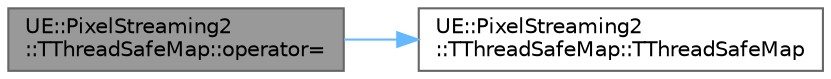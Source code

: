 digraph "UE::PixelStreaming2::TThreadSafeMap::operator="
{
 // INTERACTIVE_SVG=YES
 // LATEX_PDF_SIZE
  bgcolor="transparent";
  edge [fontname=Helvetica,fontsize=10,labelfontname=Helvetica,labelfontsize=10];
  node [fontname=Helvetica,fontsize=10,shape=box,height=0.2,width=0.4];
  rankdir="LR";
  Node1 [id="Node000001",label="UE::PixelStreaming2\l::TThreadSafeMap::operator=",height=0.2,width=0.4,color="gray40", fillcolor="grey60", style="filled", fontcolor="black",tooltip="Assignment operator which gets its elements from a native initializer list."];
  Node1 -> Node2 [id="edge1_Node000001_Node000002",color="steelblue1",style="solid",tooltip=" "];
  Node2 [id="Node000002",label="UE::PixelStreaming2\l::TThreadSafeMap::TThreadSafeMap",height=0.2,width=0.4,color="grey40", fillcolor="white", style="filled",URL="$d3/d49/classUE_1_1PixelStreaming2_1_1TThreadSafeMap.html#a08fc47cda23256b852ab2544110ce0e7",tooltip=" "];
}
